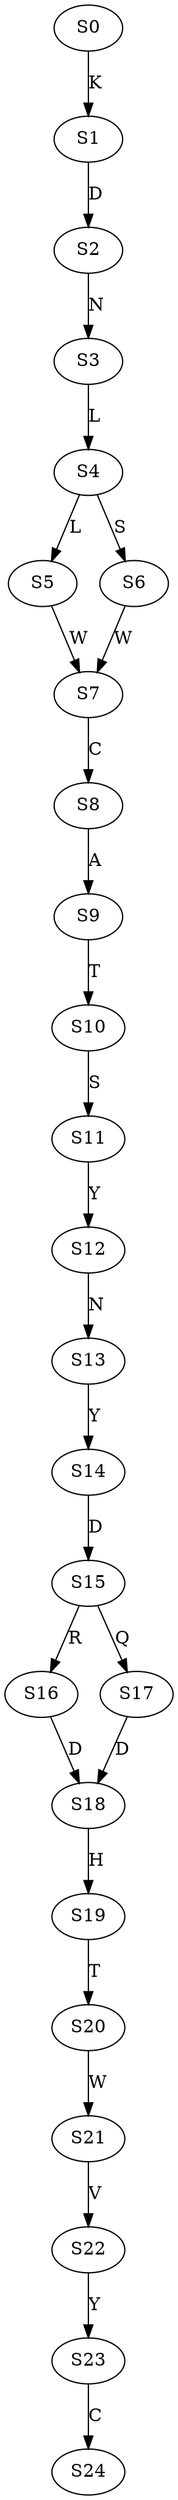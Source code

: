 strict digraph  {
	S0 -> S1 [ label = K ];
	S1 -> S2 [ label = D ];
	S2 -> S3 [ label = N ];
	S3 -> S4 [ label = L ];
	S4 -> S5 [ label = L ];
	S4 -> S6 [ label = S ];
	S5 -> S7 [ label = W ];
	S6 -> S7 [ label = W ];
	S7 -> S8 [ label = C ];
	S8 -> S9 [ label = A ];
	S9 -> S10 [ label = T ];
	S10 -> S11 [ label = S ];
	S11 -> S12 [ label = Y ];
	S12 -> S13 [ label = N ];
	S13 -> S14 [ label = Y ];
	S14 -> S15 [ label = D ];
	S15 -> S16 [ label = R ];
	S15 -> S17 [ label = Q ];
	S16 -> S18 [ label = D ];
	S17 -> S18 [ label = D ];
	S18 -> S19 [ label = H ];
	S19 -> S20 [ label = T ];
	S20 -> S21 [ label = W ];
	S21 -> S22 [ label = V ];
	S22 -> S23 [ label = Y ];
	S23 -> S24 [ label = C ];
}
